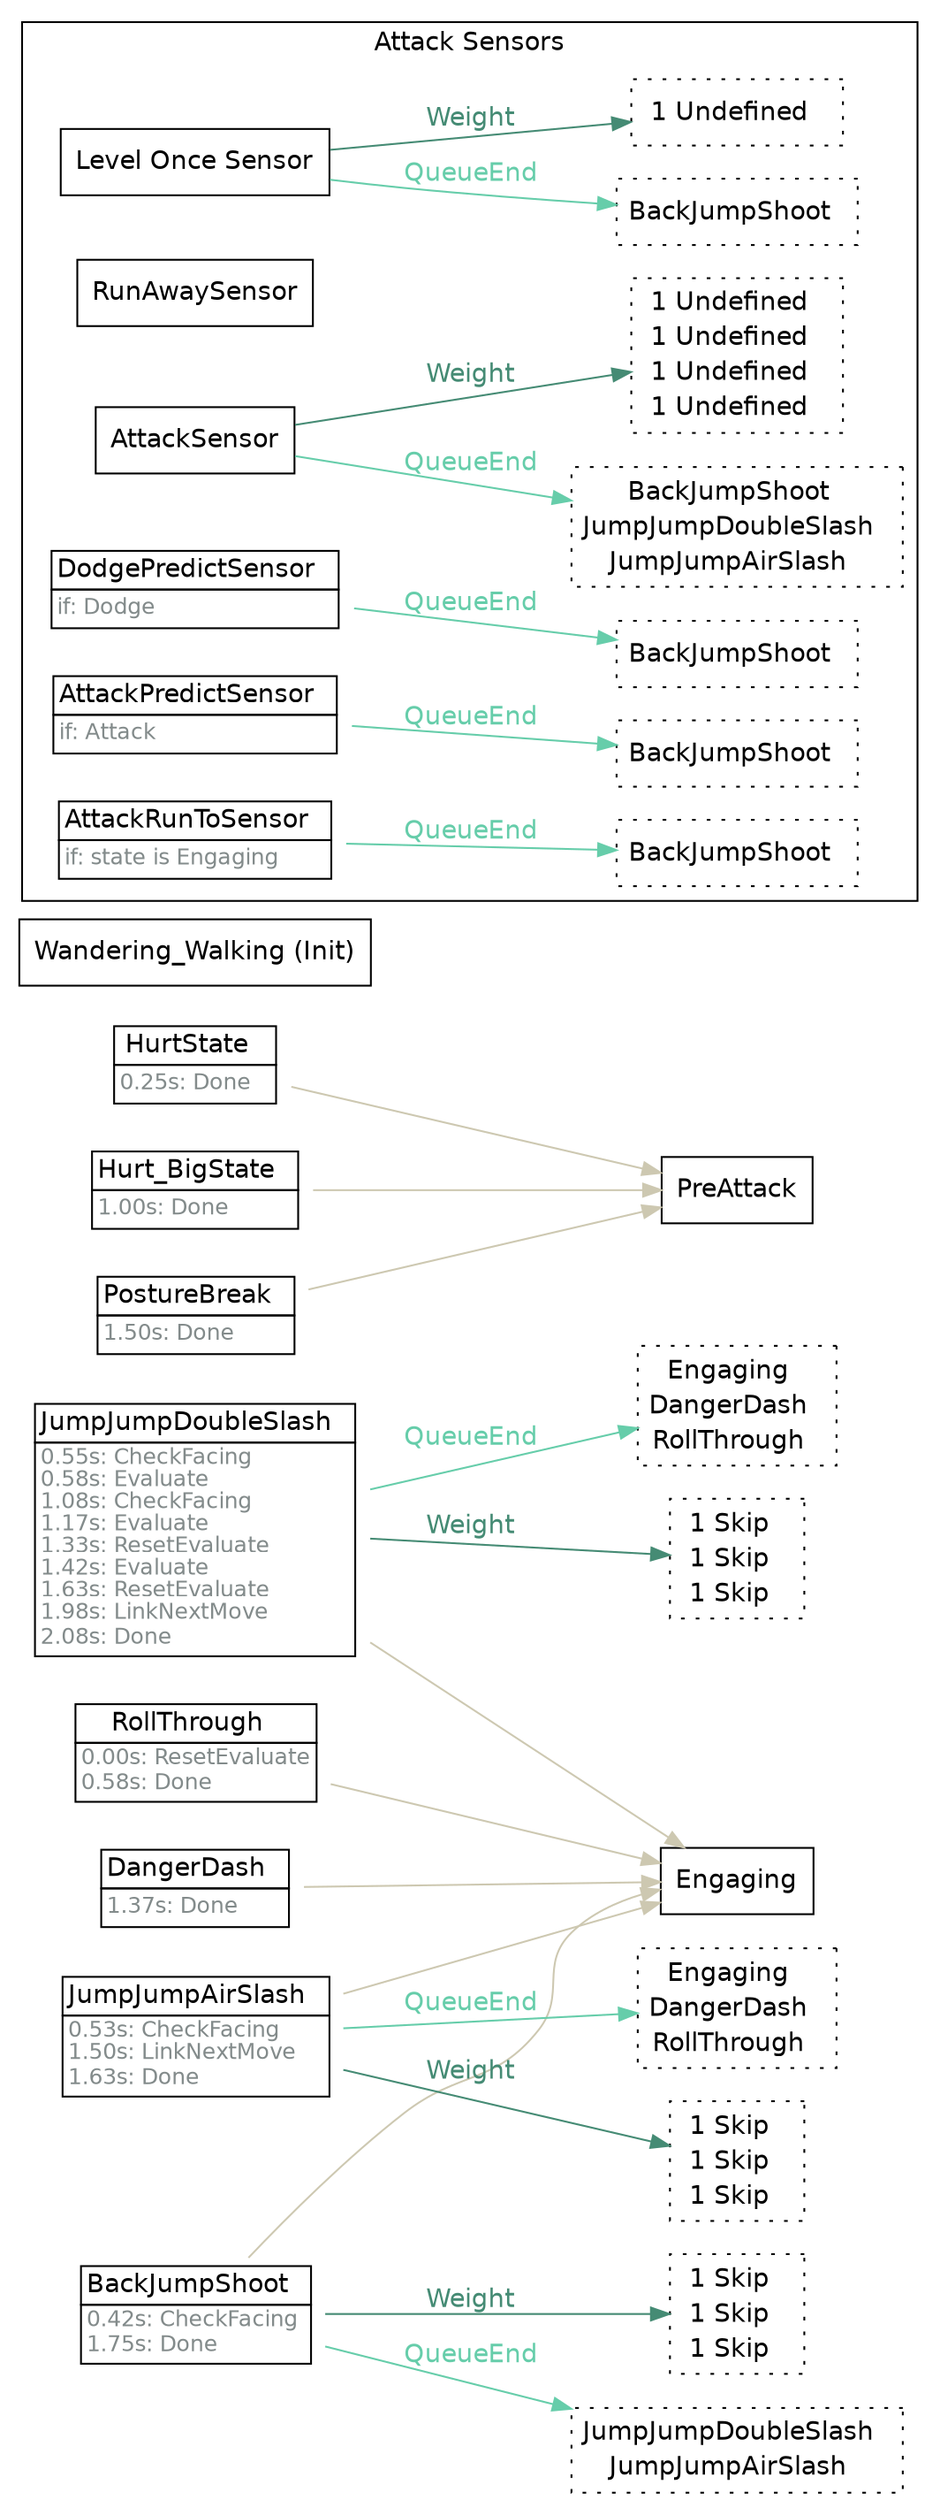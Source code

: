 strict digraph "Foo" {
	"rankdir"="LR";
	node ["shape"="box", "fontname"="Helvetica"];
	edge ["fontname"="Helvetica"];
	"BackJumpShoot" ["shape"="plaintext", "label"=<<TABLE border="0" cellborder="1" cellspacing="0" cellpadding="2"><TR><TD >BackJumpShoot  </TD></TR><TR><TD align="left" balign="left"><FONT point-size="12" color="azure4">0.42s: CheckFacing<br/>1.75s: Done</FONT>  </TD></TR></TABLE>>]
	"BackJumpShoot" -> "Engaging"  ["color"="cornsilk3", "fontcolor"="cornsilk3"]
	"BackJumpShoot_linked" ["shape"="box", "style"="dotted", "label"=<<TABLE border="0" cellborder="0" cellspacing="0" cellpadding="2"><TR><TD>JumpJumpDoubleSlash  </TD></TR><TR><TD>JumpJumpAirSlash  </TD></TR></TABLE>>, "margin"="0.05"]
	"BackJumpShoot" -> "BackJumpShoot_linked"  ["label"="QueueEnd", "color"="aquamarine3", "fontcolor"="aquamarine3"]
	"BackJumpShoot_mustuse" ["shape"="box", "style"="dotted", "label"=<<TABLE border="0" cellborder="0" cellspacing="0" cellpadding="2"><TR><TD>1 Skip  </TD></TR><TR><TD>1 Skip  </TD></TR><TR><TD>1 Skip  </TD></TR></TABLE>>]
	"BackJumpShoot" -> "BackJumpShoot_mustuse"  ["label"="Weight", "color"="aquamarine4", "fontcolor"="aquamarine4"]
	"JumpJumpDoubleSlash" ["shape"="plaintext", "label"=<<TABLE border="0" cellborder="1" cellspacing="0" cellpadding="2"><TR><TD >JumpJumpDoubleSlash  </TD></TR><TR><TD align="left" balign="left"><FONT point-size="12" color="azure4">0.55s: CheckFacing<br/>0.58s: Evaluate<br/>1.08s: CheckFacing<br/>1.17s: Evaluate<br/>1.33s: ResetEvaluate<br/>1.42s: Evaluate<br/>1.63s: ResetEvaluate<br/>1.98s: LinkNextMove<br/>2.08s: Done</FONT>  </TD></TR></TABLE>>]
	"JumpJumpDoubleSlash" -> "Engaging"  ["color"="cornsilk3", "fontcolor"="cornsilk3"]
	"JumpJumpDoubleSlash_linked" ["shape"="box", "style"="dotted", "label"=<<TABLE border="0" cellborder="0" cellspacing="0" cellpadding="2"><TR><TD>Engaging  </TD></TR><TR><TD>DangerDash  </TD></TR><TR><TD>RollThrough  </TD></TR></TABLE>>, "margin"="0.05"]
	"JumpJumpDoubleSlash" -> "JumpJumpDoubleSlash_linked"  ["label"="QueueEnd", "color"="aquamarine3", "fontcolor"="aquamarine3"]
	"JumpJumpDoubleSlash_mustuse" ["shape"="box", "style"="dotted", "label"=<<TABLE border="0" cellborder="0" cellspacing="0" cellpadding="2"><TR><TD>1 Skip  </TD></TR><TR><TD>1 Skip  </TD></TR><TR><TD>1 Skip  </TD></TR></TABLE>>]
	"JumpJumpDoubleSlash" -> "JumpJumpDoubleSlash_mustuse"  ["label"="Weight", "color"="aquamarine4", "fontcolor"="aquamarine4"]
	"JumpJumpAirSlash" ["shape"="plaintext", "label"=<<TABLE border="0" cellborder="1" cellspacing="0" cellpadding="2"><TR><TD >JumpJumpAirSlash  </TD></TR><TR><TD align="left" balign="left"><FONT point-size="12" color="azure4">0.53s: CheckFacing<br/>1.50s: LinkNextMove<br/>1.63s: Done</FONT>  </TD></TR></TABLE>>]
	"JumpJumpAirSlash" -> "Engaging"  ["color"="cornsilk3", "fontcolor"="cornsilk3"]
	"JumpJumpAirSlash_linked" ["shape"="box", "style"="dotted", "label"=<<TABLE border="0" cellborder="0" cellspacing="0" cellpadding="2"><TR><TD>Engaging  </TD></TR><TR><TD>DangerDash  </TD></TR><TR><TD>RollThrough  </TD></TR></TABLE>>, "margin"="0.05"]
	"JumpJumpAirSlash" -> "JumpJumpAirSlash_linked"  ["label"="QueueEnd", "color"="aquamarine3", "fontcolor"="aquamarine3"]
	"JumpJumpAirSlash_mustuse" ["shape"="box", "style"="dotted", "label"=<<TABLE border="0" cellborder="0" cellspacing="0" cellpadding="2"><TR><TD>1 Skip  </TD></TR><TR><TD>1 Skip  </TD></TR><TR><TD>1 Skip  </TD></TR></TABLE>>]
	"JumpJumpAirSlash" -> "JumpJumpAirSlash_mustuse"  ["label"="Weight", "color"="aquamarine4", "fontcolor"="aquamarine4"]
	"DangerDash" ["shape"="plaintext", "label"=<<TABLE border="0" cellborder="1" cellspacing="0" cellpadding="2"><TR><TD >DangerDash  </TD></TR><TR><TD align="left" balign="left"><FONT point-size="12" color="azure4">1.37s: Done</FONT>  </TD></TR></TABLE>>]
	"DangerDash" -> "Engaging"  ["color"="cornsilk3", "fontcolor"="cornsilk3"]
	"HurtState" ["shape"="plaintext", "label"=<<TABLE border="0" cellborder="1" cellspacing="0" cellpadding="2"><TR><TD >HurtState  </TD></TR><TR><TD align="left" balign="left"><FONT point-size="12" color="azure4">0.25s: Done</FONT>  </TD></TR></TABLE>>]
	"HurtState" -> "PreAttack"  ["color"="cornsilk3", "fontcolor"="cornsilk3"]
	"Hurt_BigState" ["shape"="plaintext", "label"=<<TABLE border="0" cellborder="1" cellspacing="0" cellpadding="2"><TR><TD >Hurt_BigState  </TD></TR><TR><TD align="left" balign="left"><FONT point-size="12" color="azure4">1.00s: Done</FONT>  </TD></TR></TABLE>>]
	"Hurt_BigState" -> "PreAttack"  ["color"="cornsilk3", "fontcolor"="cornsilk3"]
	"PostureBreak" ["shape"="plaintext", "label"=<<TABLE border="0" cellborder="1" cellspacing="0" cellpadding="2"><TR><TD >PostureBreak  </TD></TR><TR><TD align="left" balign="left"><FONT point-size="12" color="azure4">1.50s: Done</FONT>  </TD></TR></TABLE>>]
	"PostureBreak" -> "PreAttack"  ["color"="cornsilk3", "fontcolor"="cornsilk3"]
	"RollThrough" ["shape"="plaintext", "label"=<<TABLE border="0" cellborder="1" cellspacing="0" cellpadding="2"><TR><TD >RollThrough  </TD></TR><TR><TD align="left" balign="left"><FONT point-size="12" color="azure4">0.00s: ResetEvaluate<br/>0.58s: Done</FONT>  </TD></TR></TABLE>>]
	"RollThrough" -> "Engaging"  ["color"="cornsilk3", "fontcolor"="cornsilk3"]
	"Wandering_Walking" ["label"="Wandering_Walking (Init)"]
	subgraph "cluster_attacksensors" {
		"rank"="sink";
		"label"="Attack Sensors";
		"fontname"="Helvetica";
		"Level Once Sensor" ["label"="Level Once Sensor"]
		"Level Once Sensor_linked" ["shape"="box", "style"="dotted", "label"=<<TABLE border="0" cellborder="0" cellspacing="0" cellpadding="2"><TR><TD>BackJumpShoot  </TD></TR></TABLE>>, "margin"="0.05"]
		"Level Once Sensor" -> "Level Once Sensor_linked"  ["label"="QueueEnd", "color"="aquamarine3", "fontcolor"="aquamarine3"]
		"Level Once Sensor_mustuse" ["shape"="box", "style"="dotted", "label"=<<TABLE border="0" cellborder="0" cellspacing="0" cellpadding="2"><TR><TD>1 Undefined  </TD></TR></TABLE>>]
		"Level Once Sensor" -> "Level Once Sensor_mustuse"  ["label"="Weight", "color"="aquamarine4", "fontcolor"="aquamarine4"]
		"RunAwaySensor" ["label"="RunAwaySensor"]
		"AttackSensor" ["label"="AttackSensor"]
		"AttackSensor_linked" ["shape"="box", "style"="dotted", "label"=<<TABLE border="0" cellborder="0" cellspacing="0" cellpadding="2"><TR><TD>BackJumpShoot  </TD></TR><TR><TD>JumpJumpDoubleSlash  </TD></TR><TR><TD>JumpJumpAirSlash  </TD></TR></TABLE>>, "margin"="0.05"]
		"AttackSensor" -> "AttackSensor_linked"  ["label"="QueueEnd", "color"="aquamarine3", "fontcolor"="aquamarine3"]
		"AttackSensor_mustuse" ["shape"="box", "style"="dotted", "label"=<<TABLE border="0" cellborder="0" cellspacing="0" cellpadding="2"><TR><TD>1 Undefined  </TD></TR><TR><TD>1 Undefined  </TD></TR><TR><TD>1 Undefined  </TD></TR><TR><TD>1 Undefined  </TD></TR></TABLE>>]
		"AttackSensor" -> "AttackSensor_mustuse"  ["label"="Weight", "color"="aquamarine4", "fontcolor"="aquamarine4"]
		"DodgePredictSensor" ["shape"="plaintext", "label"=<<TABLE border="0" cellborder="1" cellspacing="0" cellpadding="2"><TR><TD >DodgePredictSensor  </TD></TR><TR><TD align="left" balign="left"><FONT point-size="12" color="azure4">if: Dodge</FONT>  </TD></TR></TABLE>>]
		"DodgePredictSensor_linked" ["shape"="box", "style"="dotted", "label"=<<TABLE border="0" cellborder="0" cellspacing="0" cellpadding="2"><TR><TD>BackJumpShoot  </TD></TR></TABLE>>, "margin"="0.05"]
		"DodgePredictSensor" -> "DodgePredictSensor_linked"  ["label"="QueueEnd", "color"="aquamarine3", "fontcolor"="aquamarine3"]
		"AttackPredictSensor" ["shape"="plaintext", "label"=<<TABLE border="0" cellborder="1" cellspacing="0" cellpadding="2"><TR><TD >AttackPredictSensor  </TD></TR><TR><TD align="left" balign="left"><FONT point-size="12" color="azure4">if: Attack</FONT>  </TD></TR></TABLE>>]
		"AttackPredictSensor_linked" ["shape"="box", "style"="dotted", "label"=<<TABLE border="0" cellborder="0" cellspacing="0" cellpadding="2"><TR><TD>BackJumpShoot  </TD></TR></TABLE>>, "margin"="0.05"]
		"AttackPredictSensor" -> "AttackPredictSensor_linked"  ["label"="QueueEnd", "color"="aquamarine3", "fontcolor"="aquamarine3"]
		"AttackRunToSensor" ["shape"="plaintext", "label"=<<TABLE border="0" cellborder="1" cellspacing="0" cellpadding="2"><TR><TD >AttackRunToSensor  </TD></TR><TR><TD align="left" balign="left"><FONT point-size="12" color="azure4">if: state is Engaging</FONT>  </TD></TR></TABLE>>]
		"AttackRunToSensor_linked" ["shape"="box", "style"="dotted", "label"=<<TABLE border="0" cellborder="0" cellspacing="0" cellpadding="2"><TR><TD>BackJumpShoot  </TD></TR></TABLE>>, "margin"="0.05"]
		"AttackRunToSensor" -> "AttackRunToSensor_linked"  ["label"="QueueEnd", "color"="aquamarine3", "fontcolor"="aquamarine3"]
	}
	
}
